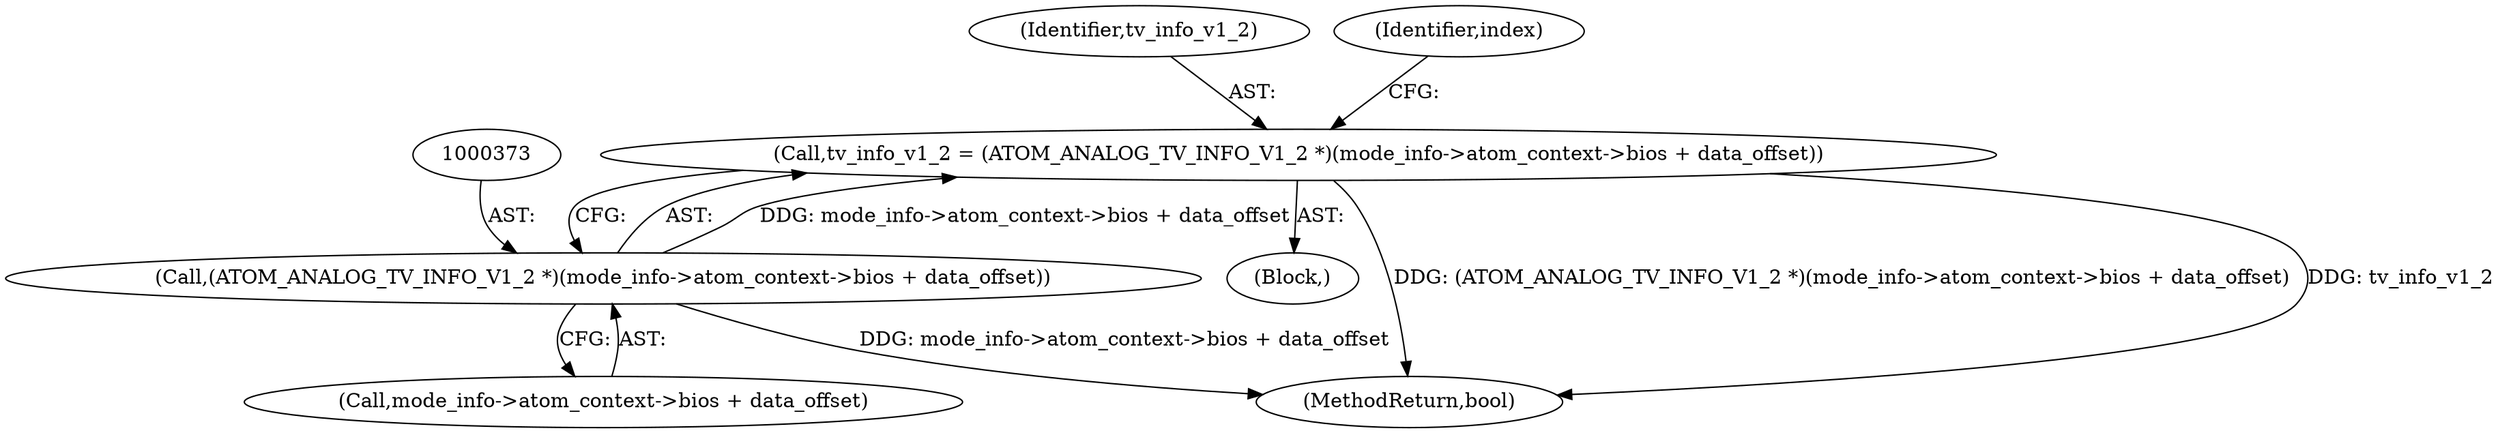 digraph "0_linux_0031c41be5c529f8329e327b63cde92ba1284842@integer" {
"1000370" [label="(Call,tv_info_v1_2 = (ATOM_ANALOG_TV_INFO_V1_2 *)(mode_info->atom_context->bios + data_offset))"];
"1000372" [label="(Call,(ATOM_ANALOG_TV_INFO_V1_2 *)(mode_info->atom_context->bios + data_offset))"];
"1000144" [label="(Block,)"];
"1000371" [label="(Identifier,tv_info_v1_2)"];
"1000370" [label="(Call,tv_info_v1_2 = (ATOM_ANALOG_TV_INFO_V1_2 *)(mode_info->atom_context->bios + data_offset))"];
"1000558" [label="(MethodReturn,bool)"];
"1000372" [label="(Call,(ATOM_ANALOG_TV_INFO_V1_2 *)(mode_info->atom_context->bios + data_offset))"];
"1000383" [label="(Identifier,index)"];
"1000374" [label="(Call,mode_info->atom_context->bios + data_offset)"];
"1000370" -> "1000144"  [label="AST: "];
"1000370" -> "1000372"  [label="CFG: "];
"1000371" -> "1000370"  [label="AST: "];
"1000372" -> "1000370"  [label="AST: "];
"1000383" -> "1000370"  [label="CFG: "];
"1000370" -> "1000558"  [label="DDG: (ATOM_ANALOG_TV_INFO_V1_2 *)(mode_info->atom_context->bios + data_offset)"];
"1000370" -> "1000558"  [label="DDG: tv_info_v1_2"];
"1000372" -> "1000370"  [label="DDG: mode_info->atom_context->bios + data_offset"];
"1000372" -> "1000374"  [label="CFG: "];
"1000373" -> "1000372"  [label="AST: "];
"1000374" -> "1000372"  [label="AST: "];
"1000372" -> "1000558"  [label="DDG: mode_info->atom_context->bios + data_offset"];
}
